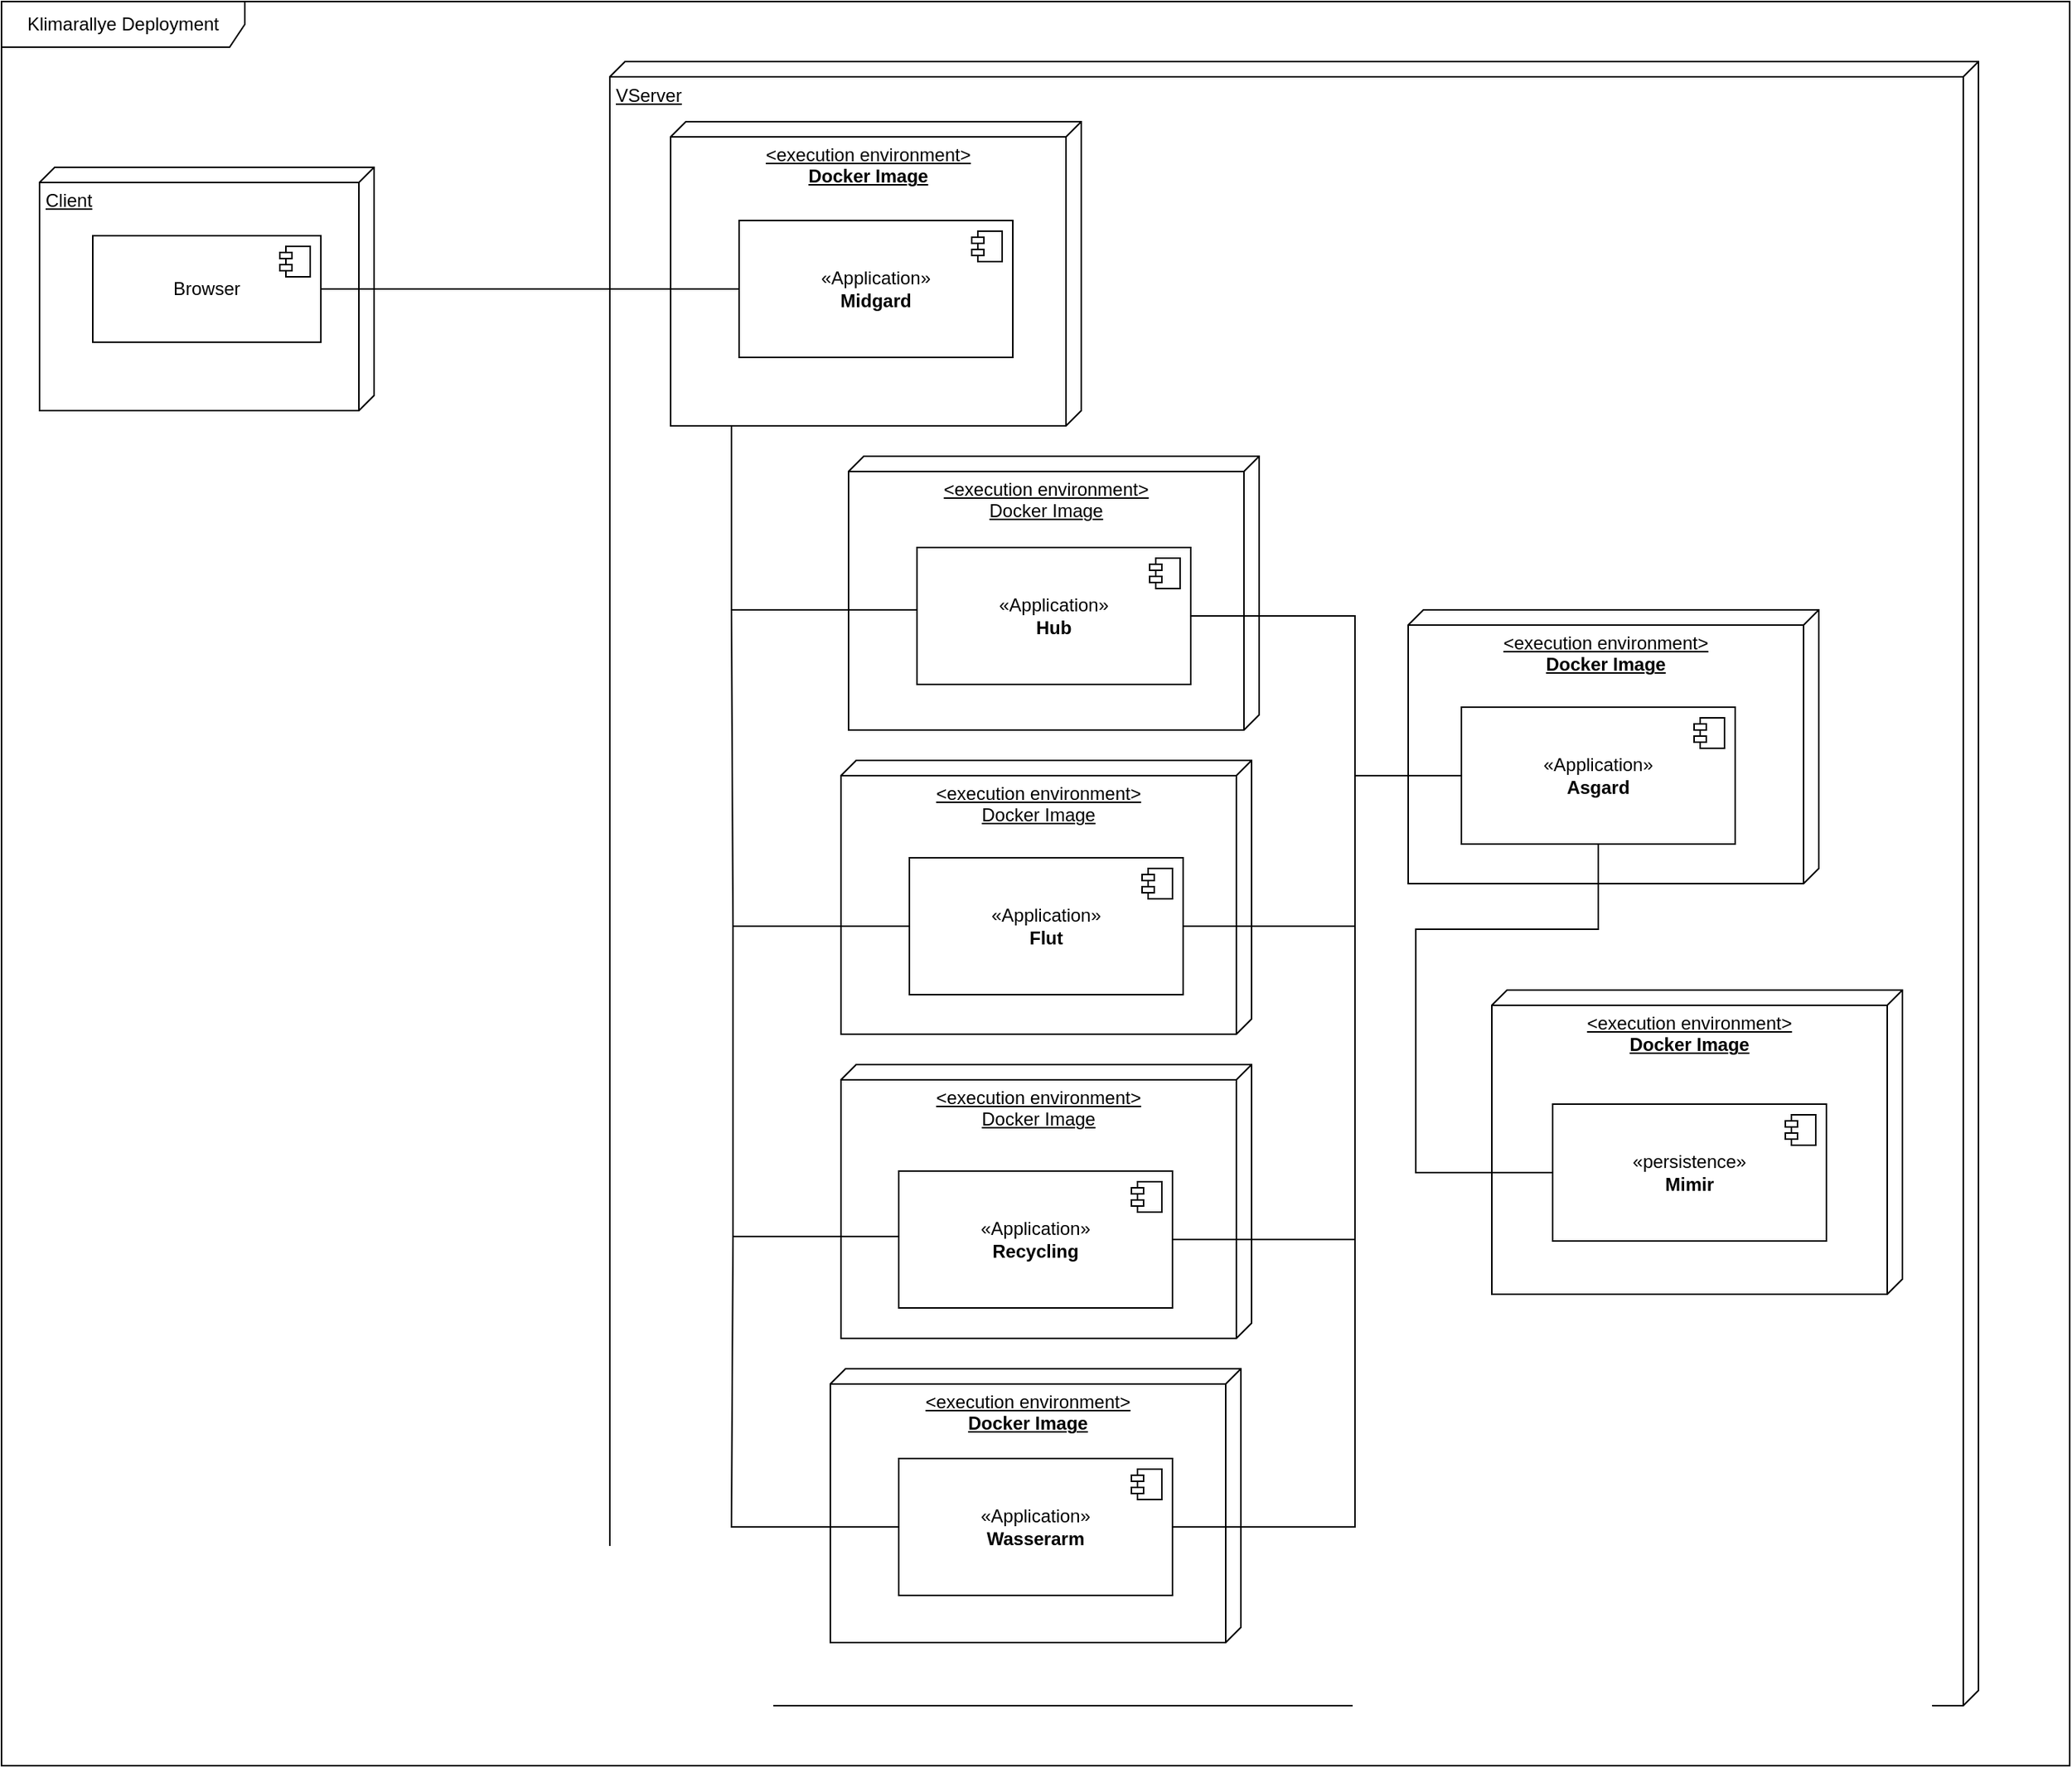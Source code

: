 <mxfile scale="1" border="0" version="24.7.7">
  <diagram name="Seite-1" id="LneFHxVznUX6fQeCOE5-">
    <mxGraphModel dx="3120" dy="2482" grid="1" gridSize="10" guides="1" tooltips="1" connect="1" arrows="1" fold="1" page="1" pageScale="1" pageWidth="827" pageHeight="1169" math="0" shadow="0">
      <root>
        <mxCell id="0" />
        <mxCell id="1" parent="0" />
        <mxCell id="aWCrwrtCHUyIjo1oxELh-33" value="Klimarallye Deployment" style="shape=umlFrame;whiteSpace=wrap;html=1;pointerEvents=0;recursiveResize=0;container=1;collapsible=0;width=160;" vertex="1" parent="1">
          <mxGeometry x="-10" y="-10" width="1360" height="1160" as="geometry" />
        </mxCell>
        <mxCell id="iA8hJ3FjiZ6lC1cOA9c3-4" value="Client" style="verticalAlign=top;align=left;spacingTop=8;spacingLeft=2;spacingRight=12;shape=cube;size=10;direction=south;fontStyle=4;html=1;whiteSpace=wrap;" parent="aWCrwrtCHUyIjo1oxELh-33" vertex="1">
          <mxGeometry x="25" y="109" width="220" height="160" as="geometry" />
        </mxCell>
        <mxCell id="iA8hJ3FjiZ6lC1cOA9c3-85" value="Browser" style="html=1;dropTarget=0;whiteSpace=wrap;" parent="aWCrwrtCHUyIjo1oxELh-33" vertex="1">
          <mxGeometry x="60" y="154" width="150" height="70" as="geometry" />
        </mxCell>
        <mxCell id="iA8hJ3FjiZ6lC1cOA9c3-86" value="" style="shape=module;jettyWidth=8;jettyHeight=4;" parent="iA8hJ3FjiZ6lC1cOA9c3-85" vertex="1">
          <mxGeometry x="1" width="20" height="20" relative="1" as="geometry">
            <mxPoint x="-27" y="7" as="offset" />
          </mxGeometry>
        </mxCell>
        <mxCell id="iA8hJ3FjiZ6lC1cOA9c3-6" value="VServer" style="verticalAlign=top;align=left;spacingTop=8;spacingLeft=2;spacingRight=12;shape=cube;size=10;direction=south;fontStyle=4;html=1;whiteSpace=wrap;fillColor=none;" parent="aWCrwrtCHUyIjo1oxELh-33" vertex="1">
          <mxGeometry x="400" y="39.5" width="900" height="1081" as="geometry" />
        </mxCell>
        <mxCell id="iA8hJ3FjiZ6lC1cOA9c3-56" value="" style="ellipse;whiteSpace=wrap;html=1;align=center;aspect=fixed;fillColor=none;strokeColor=none;resizable=0;perimeter=centerPerimeter;rotatable=0;allowArrows=0;points=[];outlineConnect=1;" parent="aWCrwrtCHUyIjo1oxELh-33" vertex="1">
          <mxGeometry x="835" y="369" width="10" height="10" as="geometry" />
        </mxCell>
        <mxCell id="iA8hJ3FjiZ6lC1cOA9c3-62" value="" style="ellipse;whiteSpace=wrap;html=1;align=center;aspect=fixed;fillColor=none;strokeColor=none;resizable=0;perimeter=centerPerimeter;rotatable=0;allowArrows=0;points=[];outlineConnect=1;" parent="aWCrwrtCHUyIjo1oxELh-33" vertex="1">
          <mxGeometry x="835" y="459" width="10" height="10" as="geometry" />
        </mxCell>
        <mxCell id="iA8hJ3FjiZ6lC1cOA9c3-68" value="" style="ellipse;whiteSpace=wrap;html=1;align=center;aspect=fixed;fillColor=none;strokeColor=none;resizable=0;perimeter=centerPerimeter;rotatable=0;allowArrows=0;points=[];outlineConnect=1;" parent="aWCrwrtCHUyIjo1oxELh-33" vertex="1">
          <mxGeometry x="865" y="499" width="10" height="10" as="geometry" />
        </mxCell>
        <mxCell id="iA8hJ3FjiZ6lC1cOA9c3-73" value="" style="ellipse;whiteSpace=wrap;html=1;align=center;aspect=fixed;fillColor=none;strokeColor=none;resizable=0;perimeter=centerPerimeter;rotatable=0;allowArrows=0;points=[];outlineConnect=1;" parent="aWCrwrtCHUyIjo1oxELh-33" vertex="1">
          <mxGeometry x="1155" y="379" width="10" height="10" as="geometry" />
        </mxCell>
        <mxCell id="aWCrwrtCHUyIjo1oxELh-6" value="&amp;lt;execution environment&amp;gt;&lt;br&gt;Docker Image" style="verticalAlign=top;align=center;spacingTop=8;spacingLeft=2;spacingRight=12;shape=cube;size=10;direction=south;fontStyle=4;html=1;whiteSpace=wrap;" vertex="1" parent="aWCrwrtCHUyIjo1oxELh-33">
          <mxGeometry x="557" y="299" width="270" height="180" as="geometry" />
        </mxCell>
        <mxCell id="aWCrwrtCHUyIjo1oxELh-7" value="«Application»&lt;br&gt;&lt;b&gt;Hub&lt;/b&gt;" style="html=1;dropTarget=0;whiteSpace=wrap;" vertex="1" parent="aWCrwrtCHUyIjo1oxELh-33">
          <mxGeometry x="602" y="359" width="180" height="90" as="geometry" />
        </mxCell>
        <mxCell id="aWCrwrtCHUyIjo1oxELh-8" value="" style="shape=module;jettyWidth=8;jettyHeight=4;" vertex="1" parent="aWCrwrtCHUyIjo1oxELh-7">
          <mxGeometry x="1" width="20" height="20" relative="1" as="geometry">
            <mxPoint x="-27" y="7" as="offset" />
          </mxGeometry>
        </mxCell>
        <mxCell id="aWCrwrtCHUyIjo1oxELh-9" value="&amp;lt;execution environment&amp;gt;&lt;br&gt;Docker Image" style="verticalAlign=top;align=center;spacingTop=8;spacingLeft=2;spacingRight=12;shape=cube;size=10;direction=south;fontStyle=4;html=1;whiteSpace=wrap;" vertex="1" parent="aWCrwrtCHUyIjo1oxELh-33">
          <mxGeometry x="552" y="499" width="270" height="180" as="geometry" />
        </mxCell>
        <mxCell id="aWCrwrtCHUyIjo1oxELh-10" value="«Application»&lt;br&gt;&lt;b&gt;Flut&lt;/b&gt;" style="html=1;dropTarget=0;whiteSpace=wrap;" vertex="1" parent="aWCrwrtCHUyIjo1oxELh-33">
          <mxGeometry x="597" y="563" width="180" height="90" as="geometry" />
        </mxCell>
        <mxCell id="aWCrwrtCHUyIjo1oxELh-11" value="" style="shape=module;jettyWidth=8;jettyHeight=4;" vertex="1" parent="aWCrwrtCHUyIjo1oxELh-10">
          <mxGeometry x="1" width="20" height="20" relative="1" as="geometry">
            <mxPoint x="-27" y="7" as="offset" />
          </mxGeometry>
        </mxCell>
        <mxCell id="aWCrwrtCHUyIjo1oxELh-12" value="&amp;lt;execution environment&amp;gt;&lt;br&gt;Docker Image" style="verticalAlign=top;align=center;spacingTop=8;spacingLeft=2;spacingRight=12;shape=cube;size=10;direction=south;fontStyle=4;html=1;whiteSpace=wrap;" vertex="1" parent="aWCrwrtCHUyIjo1oxELh-33">
          <mxGeometry x="552" y="699" width="270" height="180" as="geometry" />
        </mxCell>
        <mxCell id="aWCrwrtCHUyIjo1oxELh-13" value="«Application»&lt;br&gt;&lt;b&gt;Recycling&lt;/b&gt;" style="html=1;dropTarget=0;whiteSpace=wrap;" vertex="1" parent="aWCrwrtCHUyIjo1oxELh-33">
          <mxGeometry x="590" y="769" width="180" height="90" as="geometry" />
        </mxCell>
        <mxCell id="aWCrwrtCHUyIjo1oxELh-14" value="" style="shape=module;jettyWidth=8;jettyHeight=4;" vertex="1" parent="aWCrwrtCHUyIjo1oxELh-13">
          <mxGeometry x="1" width="20" height="20" relative="1" as="geometry">
            <mxPoint x="-27" y="7" as="offset" />
          </mxGeometry>
        </mxCell>
        <mxCell id="aWCrwrtCHUyIjo1oxELh-18" value="&amp;lt;execution environment&amp;gt;&lt;br&gt;&lt;b&gt;Docker Image&lt;/b&gt;" style="verticalAlign=top;align=center;spacingTop=8;spacingLeft=2;spacingRight=12;shape=cube;size=10;direction=south;fontStyle=4;html=1;whiteSpace=wrap;" vertex="1" parent="aWCrwrtCHUyIjo1oxELh-33">
          <mxGeometry x="545" y="899" width="270" height="180" as="geometry" />
        </mxCell>
        <mxCell id="aWCrwrtCHUyIjo1oxELh-19" value="«Application»&lt;br&gt;&lt;b&gt;Wasserarm&lt;/b&gt;" style="html=1;dropTarget=0;whiteSpace=wrap;" vertex="1" parent="aWCrwrtCHUyIjo1oxELh-33">
          <mxGeometry x="590" y="958" width="180" height="90" as="geometry" />
        </mxCell>
        <mxCell id="aWCrwrtCHUyIjo1oxELh-20" value="" style="shape=module;jettyWidth=8;jettyHeight=4;" vertex="1" parent="aWCrwrtCHUyIjo1oxELh-19">
          <mxGeometry x="1" width="20" height="20" relative="1" as="geometry">
            <mxPoint x="-27" y="7" as="offset" />
          </mxGeometry>
        </mxCell>
        <mxCell id="aWCrwrtCHUyIjo1oxELh-21" value="&amp;lt;execution environment&amp;gt;&lt;br&gt;&lt;b&gt;Docker Image&lt;/b&gt;" style="verticalAlign=top;align=center;spacingTop=8;spacingLeft=2;spacingRight=12;shape=cube;size=10;direction=south;fontStyle=4;html=1;whiteSpace=wrap;" vertex="1" parent="aWCrwrtCHUyIjo1oxELh-33">
          <mxGeometry x="925" y="400" width="270" height="180" as="geometry" />
        </mxCell>
        <mxCell id="aWCrwrtCHUyIjo1oxELh-22" value="«Application»&lt;br&gt;&lt;b&gt;Asgard&lt;/b&gt;" style="html=1;dropTarget=0;whiteSpace=wrap;" vertex="1" parent="aWCrwrtCHUyIjo1oxELh-33">
          <mxGeometry x="960" y="464" width="180" height="90" as="geometry" />
        </mxCell>
        <mxCell id="aWCrwrtCHUyIjo1oxELh-23" value="" style="shape=module;jettyWidth=8;jettyHeight=4;" vertex="1" parent="aWCrwrtCHUyIjo1oxELh-22">
          <mxGeometry x="1" width="20" height="20" relative="1" as="geometry">
            <mxPoint x="-27" y="7" as="offset" />
          </mxGeometry>
        </mxCell>
        <mxCell id="aWCrwrtCHUyIjo1oxELh-24" value="&amp;lt;execution environment&amp;gt;&lt;br&gt;&lt;b&gt;Docker Image&lt;/b&gt;" style="verticalAlign=top;align=center;spacingTop=8;spacingLeft=2;spacingRight=12;shape=cube;size=10;direction=south;fontStyle=4;html=1;whiteSpace=wrap;" vertex="1" parent="aWCrwrtCHUyIjo1oxELh-33">
          <mxGeometry x="980" y="650" width="270" height="200" as="geometry" />
        </mxCell>
        <mxCell id="aWCrwrtCHUyIjo1oxELh-25" value="«persistence»&lt;br&gt;&lt;b&gt;Mimir&lt;/b&gt;" style="html=1;dropTarget=0;whiteSpace=wrap;" vertex="1" parent="aWCrwrtCHUyIjo1oxELh-33">
          <mxGeometry x="1020" y="725" width="180" height="90" as="geometry" />
        </mxCell>
        <mxCell id="aWCrwrtCHUyIjo1oxELh-26" value="" style="shape=module;jettyWidth=8;jettyHeight=4;" vertex="1" parent="aWCrwrtCHUyIjo1oxELh-25">
          <mxGeometry x="1" width="20" height="20" relative="1" as="geometry">
            <mxPoint x="-27" y="7" as="offset" />
          </mxGeometry>
        </mxCell>
        <mxCell id="aWCrwrtCHUyIjo1oxELh-27" value="&amp;lt;execution environment&amp;gt;&lt;br&gt;&lt;b&gt;Docker Image&lt;/b&gt;" style="verticalAlign=top;align=center;spacingTop=8;spacingLeft=2;spacingRight=12;shape=cube;size=10;direction=south;fontStyle=4;html=1;whiteSpace=wrap;" vertex="1" parent="aWCrwrtCHUyIjo1oxELh-33">
          <mxGeometry x="440" y="79" width="270" height="200" as="geometry" />
        </mxCell>
        <mxCell id="aWCrwrtCHUyIjo1oxELh-28" value="«Application»&lt;br&gt;&lt;b&gt;Midgard&lt;/b&gt;" style="html=1;dropTarget=0;whiteSpace=wrap;" vertex="1" parent="aWCrwrtCHUyIjo1oxELh-33">
          <mxGeometry x="485" y="144" width="180" height="90" as="geometry" />
        </mxCell>
        <mxCell id="aWCrwrtCHUyIjo1oxELh-29" value="" style="shape=module;jettyWidth=8;jettyHeight=4;" vertex="1" parent="aWCrwrtCHUyIjo1oxELh-28">
          <mxGeometry x="1" width="20" height="20" relative="1" as="geometry">
            <mxPoint x="-27" y="7" as="offset" />
          </mxGeometry>
        </mxCell>
        <mxCell id="aWCrwrtCHUyIjo1oxELh-31" value="" style="endArrow=none;html=1;rounded=0;exitX=1;exitY=0.5;exitDx=0;exitDy=0;entryX=0;entryY=0.5;entryDx=0;entryDy=0;" edge="1" parent="aWCrwrtCHUyIjo1oxELh-33" source="iA8hJ3FjiZ6lC1cOA9c3-85" target="aWCrwrtCHUyIjo1oxELh-28">
          <mxGeometry width="50" height="50" relative="1" as="geometry">
            <mxPoint x="480" y="450" as="sourcePoint" />
            <mxPoint x="530" y="400" as="targetPoint" />
          </mxGeometry>
        </mxCell>
        <mxCell id="aWCrwrtCHUyIjo1oxELh-39" value="" style="endArrow=none;html=1;rounded=0;" edge="1" parent="aWCrwrtCHUyIjo1oxELh-33">
          <mxGeometry width="50" height="50" relative="1" as="geometry">
            <mxPoint x="556" y="400" as="sourcePoint" />
            <mxPoint x="480" y="279" as="targetPoint" />
            <Array as="points">
              <mxPoint x="480" y="400" />
            </Array>
          </mxGeometry>
        </mxCell>
        <mxCell id="aWCrwrtCHUyIjo1oxELh-43" value="" style="endArrow=none;html=1;rounded=0;" edge="1" parent="aWCrwrtCHUyIjo1oxELh-33">
          <mxGeometry width="50" height="50" relative="1" as="geometry">
            <mxPoint x="590" y="812" as="sourcePoint" />
            <mxPoint x="481" y="608" as="targetPoint" />
            <Array as="points">
              <mxPoint x="481" y="812" />
            </Array>
          </mxGeometry>
        </mxCell>
        <mxCell id="aWCrwrtCHUyIjo1oxELh-44" value="" style="endArrow=none;html=1;rounded=0;exitX=0;exitY=0.455;exitDx=0;exitDy=0;exitPerimeter=0;" edge="1" parent="aWCrwrtCHUyIjo1oxELh-33" source="aWCrwrtCHUyIjo1oxELh-7">
          <mxGeometry width="50" height="50" relative="1" as="geometry">
            <mxPoint x="556" y="400" as="sourcePoint" />
            <mxPoint x="480" y="279" as="targetPoint" />
            <Array as="points">
              <mxPoint x="480" y="400" />
            </Array>
          </mxGeometry>
        </mxCell>
        <mxCell id="aWCrwrtCHUyIjo1oxELh-46" value="" style="endArrow=none;html=1;rounded=0;exitX=0;exitY=0.5;exitDx=0;exitDy=0;" edge="1" parent="aWCrwrtCHUyIjo1oxELh-33" source="aWCrwrtCHUyIjo1oxELh-10">
          <mxGeometry width="50" height="50" relative="1" as="geometry">
            <mxPoint x="587" y="598" as="sourcePoint" />
            <mxPoint x="480" y="400" as="targetPoint" />
            <Array as="points">
              <mxPoint x="481" y="608" />
            </Array>
          </mxGeometry>
        </mxCell>
        <mxCell id="aWCrwrtCHUyIjo1oxELh-47" value="" style="endArrow=none;html=1;rounded=0;exitX=0;exitY=0.5;exitDx=0;exitDy=0;" edge="1" parent="aWCrwrtCHUyIjo1oxELh-33" source="aWCrwrtCHUyIjo1oxELh-19">
          <mxGeometry width="50" height="50" relative="1" as="geometry">
            <mxPoint x="570" y="994" as="sourcePoint" />
            <mxPoint x="481" y="812" as="targetPoint" />
            <Array as="points">
              <mxPoint x="480" y="1003" />
            </Array>
          </mxGeometry>
        </mxCell>
        <mxCell id="aWCrwrtCHUyIjo1oxELh-48" value="" style="endArrow=none;html=1;rounded=0;exitX=1;exitY=0.5;exitDx=0;exitDy=0;entryX=0;entryY=0.5;entryDx=0;entryDy=0;" edge="1" parent="aWCrwrtCHUyIjo1oxELh-33" source="aWCrwrtCHUyIjo1oxELh-7" target="aWCrwrtCHUyIjo1oxELh-22">
          <mxGeometry width="50" height="50" relative="1" as="geometry">
            <mxPoint x="860" y="640" as="sourcePoint" />
            <mxPoint x="910" y="590" as="targetPoint" />
            <Array as="points">
              <mxPoint x="890" y="404" />
              <mxPoint x="890" y="509" />
            </Array>
          </mxGeometry>
        </mxCell>
        <mxCell id="aWCrwrtCHUyIjo1oxELh-50" value="" style="endArrow=none;html=1;rounded=0;exitX=1;exitY=0.5;exitDx=0;exitDy=0;" edge="1" parent="aWCrwrtCHUyIjo1oxELh-33" source="aWCrwrtCHUyIjo1oxELh-13">
          <mxGeometry width="50" height="50" relative="1" as="geometry">
            <mxPoint x="787" y="618" as="sourcePoint" />
            <mxPoint x="890" y="610" as="targetPoint" />
            <Array as="points">
              <mxPoint x="890" y="814" />
              <mxPoint x="890" y="509" />
            </Array>
          </mxGeometry>
        </mxCell>
        <mxCell id="aWCrwrtCHUyIjo1oxELh-51" value="" style="endArrow=none;html=1;rounded=0;exitX=1;exitY=0.5;exitDx=0;exitDy=0;" edge="1" parent="aWCrwrtCHUyIjo1oxELh-33" source="aWCrwrtCHUyIjo1oxELh-19">
          <mxGeometry width="50" height="50" relative="1" as="geometry">
            <mxPoint x="780" y="824" as="sourcePoint" />
            <mxPoint x="890" y="810.488" as="targetPoint" />
            <Array as="points">
              <mxPoint x="890" y="1003" />
            </Array>
          </mxGeometry>
        </mxCell>
        <mxCell id="aWCrwrtCHUyIjo1oxELh-52" value="" style="endArrow=none;html=1;rounded=0;exitX=0.5;exitY=1;exitDx=0;exitDy=0;entryX=0;entryY=0.5;entryDx=0;entryDy=0;" edge="1" parent="aWCrwrtCHUyIjo1oxELh-33" source="aWCrwrtCHUyIjo1oxELh-22" target="aWCrwrtCHUyIjo1oxELh-25">
          <mxGeometry width="50" height="50" relative="1" as="geometry">
            <mxPoint x="1020" y="770" as="sourcePoint" />
            <mxPoint x="1070" y="720" as="targetPoint" />
            <Array as="points">
              <mxPoint x="1050" y="610" />
              <mxPoint x="930" y="610" />
              <mxPoint x="930" y="770" />
            </Array>
          </mxGeometry>
        </mxCell>
        <mxCell id="aWCrwrtCHUyIjo1oxELh-49" value="" style="endArrow=none;html=1;rounded=0;exitX=1;exitY=0.5;exitDx=0;exitDy=0;" edge="1" parent="1" source="aWCrwrtCHUyIjo1oxELh-10">
          <mxGeometry width="50" height="50" relative="1" as="geometry">
            <mxPoint x="782" y="404" as="sourcePoint" />
            <mxPoint x="880" y="500" as="targetPoint" />
            <Array as="points">
              <mxPoint x="880" y="598" />
              <mxPoint x="880" y="500" />
            </Array>
          </mxGeometry>
        </mxCell>
      </root>
    </mxGraphModel>
  </diagram>
</mxfile>
